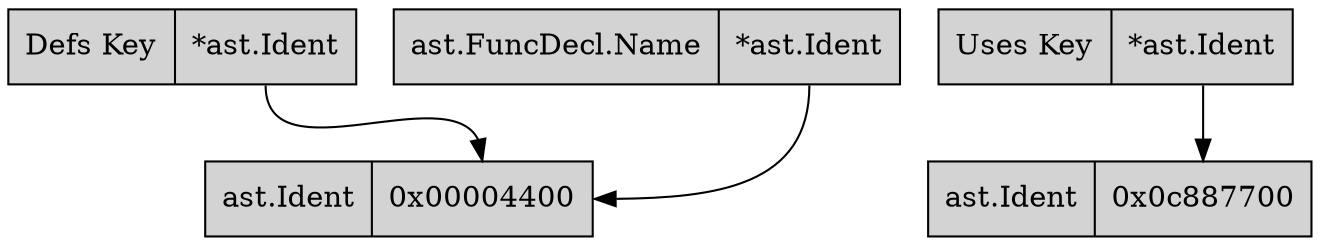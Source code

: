 digraph {
	node [shape=record style=filled fillcolor=lightgrey]

	pointer1 [label="<f0>ast.Ident|<f1>0x00004400"]
	pointer2 [label="<f0>ast.Ident|<f1>0x0c887700"]
	defskey [label="<f0>Defs Key|<f1>*ast.Ident"]
	useskey [label="<f0>Uses Key|<f1>*ast.Ident"]
	astfuncdeclname [label="<f0>ast.FuncDecl.Name|<f1>*ast.Ident"]

	astfuncdeclname:f1 -> pointer1:f1:e
	defskey:f1:s -> pointer1:f1:n
	useskey:f1 -> pointer2:f1
}

